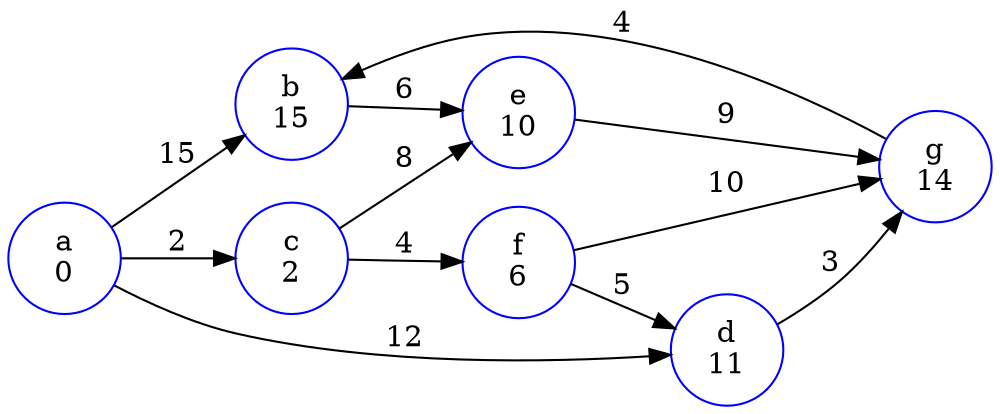 digraph G {
    rankdir = LR;

    a [label = "a\n0", color = blue];
    b [label = "b\n15", color = blue];
    c [label = "c\n2", color = blue];
    d [label = "d\n11", color = blue];
    e [label = "e\n10", color = blue];
    f [label = "f\n6", color = blue];
    g [label = "g\n14", color = blue];
    
    //{rank = same; b; c; d;}

    a -> b [label = "15"];
    a -> c [label = "2"];
    a -> d [label = "12"];
    b -> e [label = "6"];
    c -> e [label = "8"];
    c -> f [label = "4"];
    f -> d [label = "5"];
    e -> g [label = "9"];
    f -> g [label = "10"];
    g -> b [label = "4"];
    d -> g [label = "3"];
}